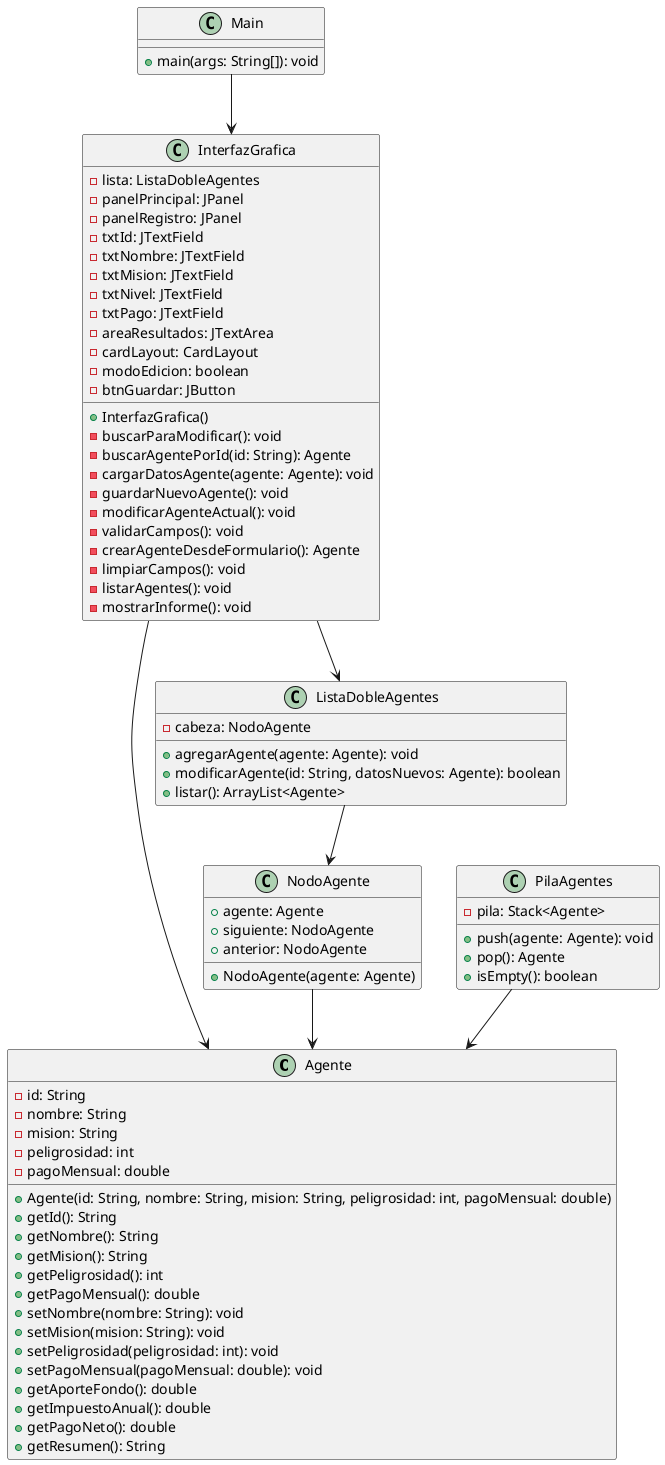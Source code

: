 @startuml

class Agente {
  -id: String
  -nombre: String
  -mision: String
  -peligrosidad: int
  -pagoMensual: double

  +Agente(id: String, nombre: String, mision: String, peligrosidad: int, pagoMensual: double)
  +getId(): String
  +getNombre(): String
  +getMision(): String
  +getPeligrosidad(): int
  +getPagoMensual(): double
  +setNombre(nombre: String): void
  +setMision(mision: String): void
  +setPeligrosidad(peligrosidad: int): void
  +setPagoMensual(pagoMensual: double): void
  +getAporteFondo(): double
  +getImpuestoAnual(): double
  +getPagoNeto(): double
  +getResumen(): String
}

class NodoAgente {
  +agente: Agente
  +siguiente: NodoAgente
  +anterior: NodoAgente

  +NodoAgente(agente: Agente)
}

class ListaDobleAgentes {
  -cabeza: NodoAgente

  +agregarAgente(agente: Agente): void
  +modificarAgente(id: String, datosNuevos: Agente): boolean
  +listar(): ArrayList<Agente>
}

class PilaAgentes {
  -pila: Stack<Agente>

  +push(agente: Agente): void
  +pop(): Agente
  +isEmpty(): boolean
}

class InterfazGrafica {
  -lista: ListaDobleAgentes
  -panelPrincipal: JPanel
  -panelRegistro: JPanel
  -txtId: JTextField
  -txtNombre: JTextField
  -txtMision: JTextField
  -txtNivel: JTextField
  -txtPago: JTextField
  -areaResultados: JTextArea
  -cardLayout: CardLayout
  -modoEdicion: boolean
  -btnGuardar: JButton

  +InterfazGrafica()
  -buscarParaModificar(): void
  -buscarAgentePorId(id: String): Agente
  -cargarDatosAgente(agente: Agente): void
  -guardarNuevoAgente(): void
  -modificarAgenteActual(): void
  -validarCampos(): void
  -crearAgenteDesdeFormulario(): Agente
  -limpiarCampos(): void
  -listarAgentes(): void
  -mostrarInforme(): void
}

class Main {
  +main(args: String[]): void
}

NodoAgente --> Agente
ListaDobleAgentes --> NodoAgente
PilaAgentes --> Agente
InterfazGrafica --> ListaDobleAgentes
InterfazGrafica --> Agente
Main --> InterfazGrafica

@enduml
